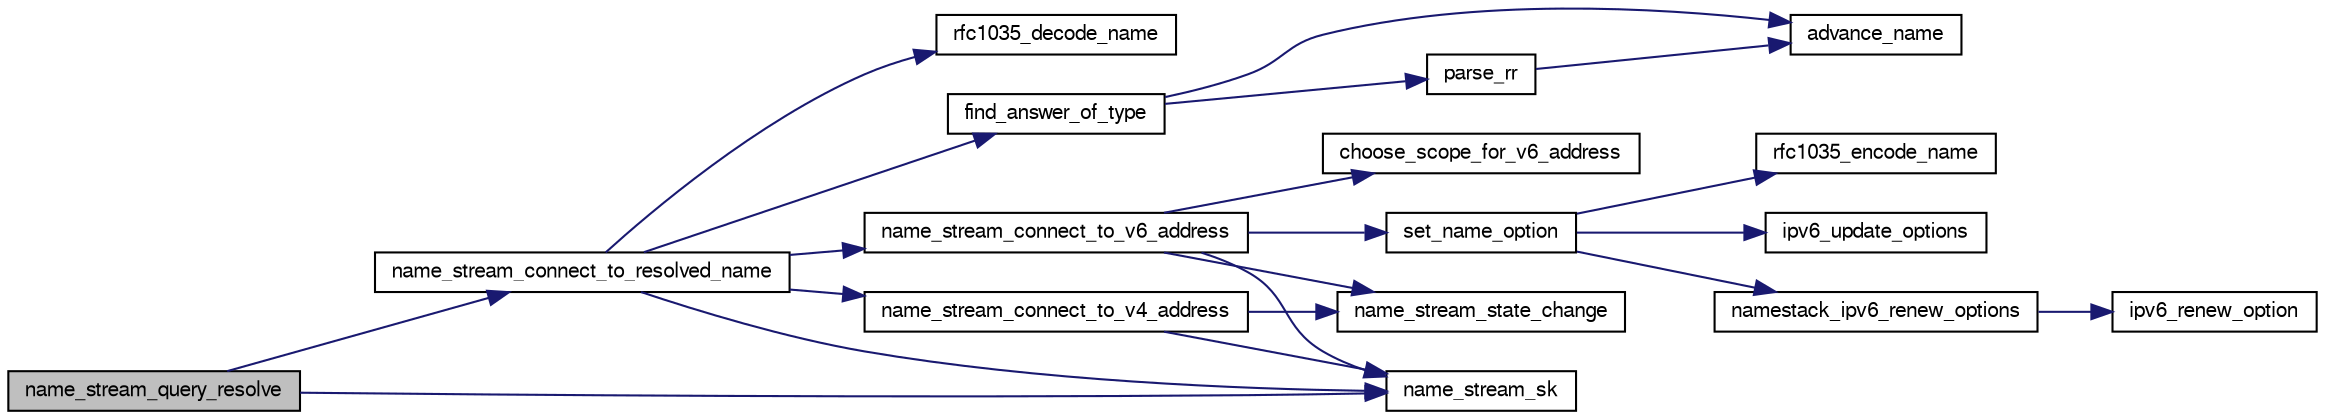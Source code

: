 digraph G
{
  edge [fontname="FreeSans",fontsize="10",labelfontname="FreeSans",labelfontsize="10"];
  node [fontname="FreeSans",fontsize="10",shape=record];
  rankdir=LR;
  Node1 [label="name_stream_query_resolve",height=0.2,width=0.4,color="black", fillcolor="grey75", style="filled" fontcolor="black"];
  Node1 -> Node2 [color="midnightblue",fontsize="10",style="solid",fontname="FreeSans"];
  Node2 [label="name_stream_connect_to_resolved_name",height=0.2,width=0.4,color="black", fillcolor="white", style="filled",URL="$af__name_8c.html#afff5c5578fe9835676f40108dd189e1d"];
  Node2 -> Node3 [color="midnightblue",fontsize="10",style="solid",fontname="FreeSans"];
  Node3 [label="find_answer_of_type",height=0.2,width=0.4,color="black", fillcolor="white", style="filled",URL="$dns_8c.html#a593122bc343447440beb7ec60bd9f7b3"];
  Node3 -> Node4 [color="midnightblue",fontsize="10",style="solid",fontname="FreeSans"];
  Node4 [label="advance_name",height=0.2,width=0.4,color="black", fillcolor="white", style="filled",URL="$dns_8c.html#ae4bfc05150ebb58e07281be1996f04ff"];
  Node3 -> Node5 [color="midnightblue",fontsize="10",style="solid",fontname="FreeSans"];
  Node5 [label="parse_rr",height=0.2,width=0.4,color="black", fillcolor="white", style="filled",URL="$dns_8c.html#a73e7d221ee0d7a7b3911d47dff001c42"];
  Node5 -> Node4 [color="midnightblue",fontsize="10",style="solid",fontname="FreeSans"];
  Node2 -> Node6 [color="midnightblue",fontsize="10",style="solid",fontname="FreeSans"];
  Node6 [label="name_stream_connect_to_v4_address",height=0.2,width=0.4,color="black", fillcolor="white", style="filled",URL="$af__name_8c.html#ab7ad141173fdb0bbb0e319a69a96d3d1"];
  Node6 -> Node7 [color="midnightblue",fontsize="10",style="solid",fontname="FreeSans"];
  Node7 [label="name_stream_sk",height=0.2,width=0.4,color="black", fillcolor="white", style="filled",URL="$namestack__priv_8h.html#a5e5b37b81978789054ddc587e3af21e6"];
  Node6 -> Node8 [color="midnightblue",fontsize="10",style="solid",fontname="FreeSans"];
  Node8 [label="name_stream_state_change",height=0.2,width=0.4,color="black", fillcolor="white", style="filled",URL="$af__name_8c.html#abb1d86c18940b6e3b02bbbeb4f1eb662"];
  Node2 -> Node9 [color="midnightblue",fontsize="10",style="solid",fontname="FreeSans"];
  Node9 [label="name_stream_connect_to_v6_address",height=0.2,width=0.4,color="black", fillcolor="white", style="filled",URL="$af__name_8c.html#aa226ff0e8cb10ce4e4d700b96d0b50b7"];
  Node9 -> Node10 [color="midnightblue",fontsize="10",style="solid",fontname="FreeSans"];
  Node10 [label="choose_scope_for_v6_address",height=0.2,width=0.4,color="black", fillcolor="white", style="filled",URL="$address_8c.html#a747de89e52fd69f30633dadae20e2c45"];
  Node9 -> Node7 [color="midnightblue",fontsize="10",style="solid",fontname="FreeSans"];
  Node9 -> Node8 [color="midnightblue",fontsize="10",style="solid",fontname="FreeSans"];
  Node9 -> Node11 [color="midnightblue",fontsize="10",style="solid",fontname="FreeSans"];
  Node11 [label="set_name_option",height=0.2,width=0.4,color="black", fillcolor="white", style="filled",URL="$af__name_8c.html#ae8e372e7f41189cca5149d620716334f"];
  Node11 -> Node12 [color="midnightblue",fontsize="10",style="solid",fontname="FreeSans"];
  Node12 [label="ipv6_update_options",height=0.2,width=0.4,color="black", fillcolor="white", style="filled",URL="$af__name_8c.html#a92dcdbf16767c4bf91dea33ec0b26bab"];
  Node11 -> Node13 [color="midnightblue",fontsize="10",style="solid",fontname="FreeSans"];
  Node13 [label="namestack_ipv6_renew_options",height=0.2,width=0.4,color="black", fillcolor="white", style="filled",URL="$af__name_8c.html#a7b0682716a3329de6d42caba391f374d"];
  Node13 -> Node14 [color="midnightblue",fontsize="10",style="solid",fontname="FreeSans"];
  Node14 [label="ipv6_renew_option",height=0.2,width=0.4,color="black", fillcolor="white", style="filled",URL="$af__name_8c.html#a51a93e25a456b14fc961232360eea4c9"];
  Node11 -> Node15 [color="midnightblue",fontsize="10",style="solid",fontname="FreeSans"];
  Node15 [label="rfc1035_encode_name",height=0.2,width=0.4,color="black", fillcolor="white", style="filled",URL="$af__name_8c.html#a91562471c07791fae97674a650dc13dd"];
  Node2 -> Node7 [color="midnightblue",fontsize="10",style="solid",fontname="FreeSans"];
  Node2 -> Node16 [color="midnightblue",fontsize="10",style="solid",fontname="FreeSans"];
  Node16 [label="rfc1035_decode_name",height=0.2,width=0.4,color="black", fillcolor="white", style="filled",URL="$af__name_8c.html#ac074fda8f283c687545be2e53de79e49"];
  Node1 -> Node7 [color="midnightblue",fontsize="10",style="solid",fontname="FreeSans"];
}
